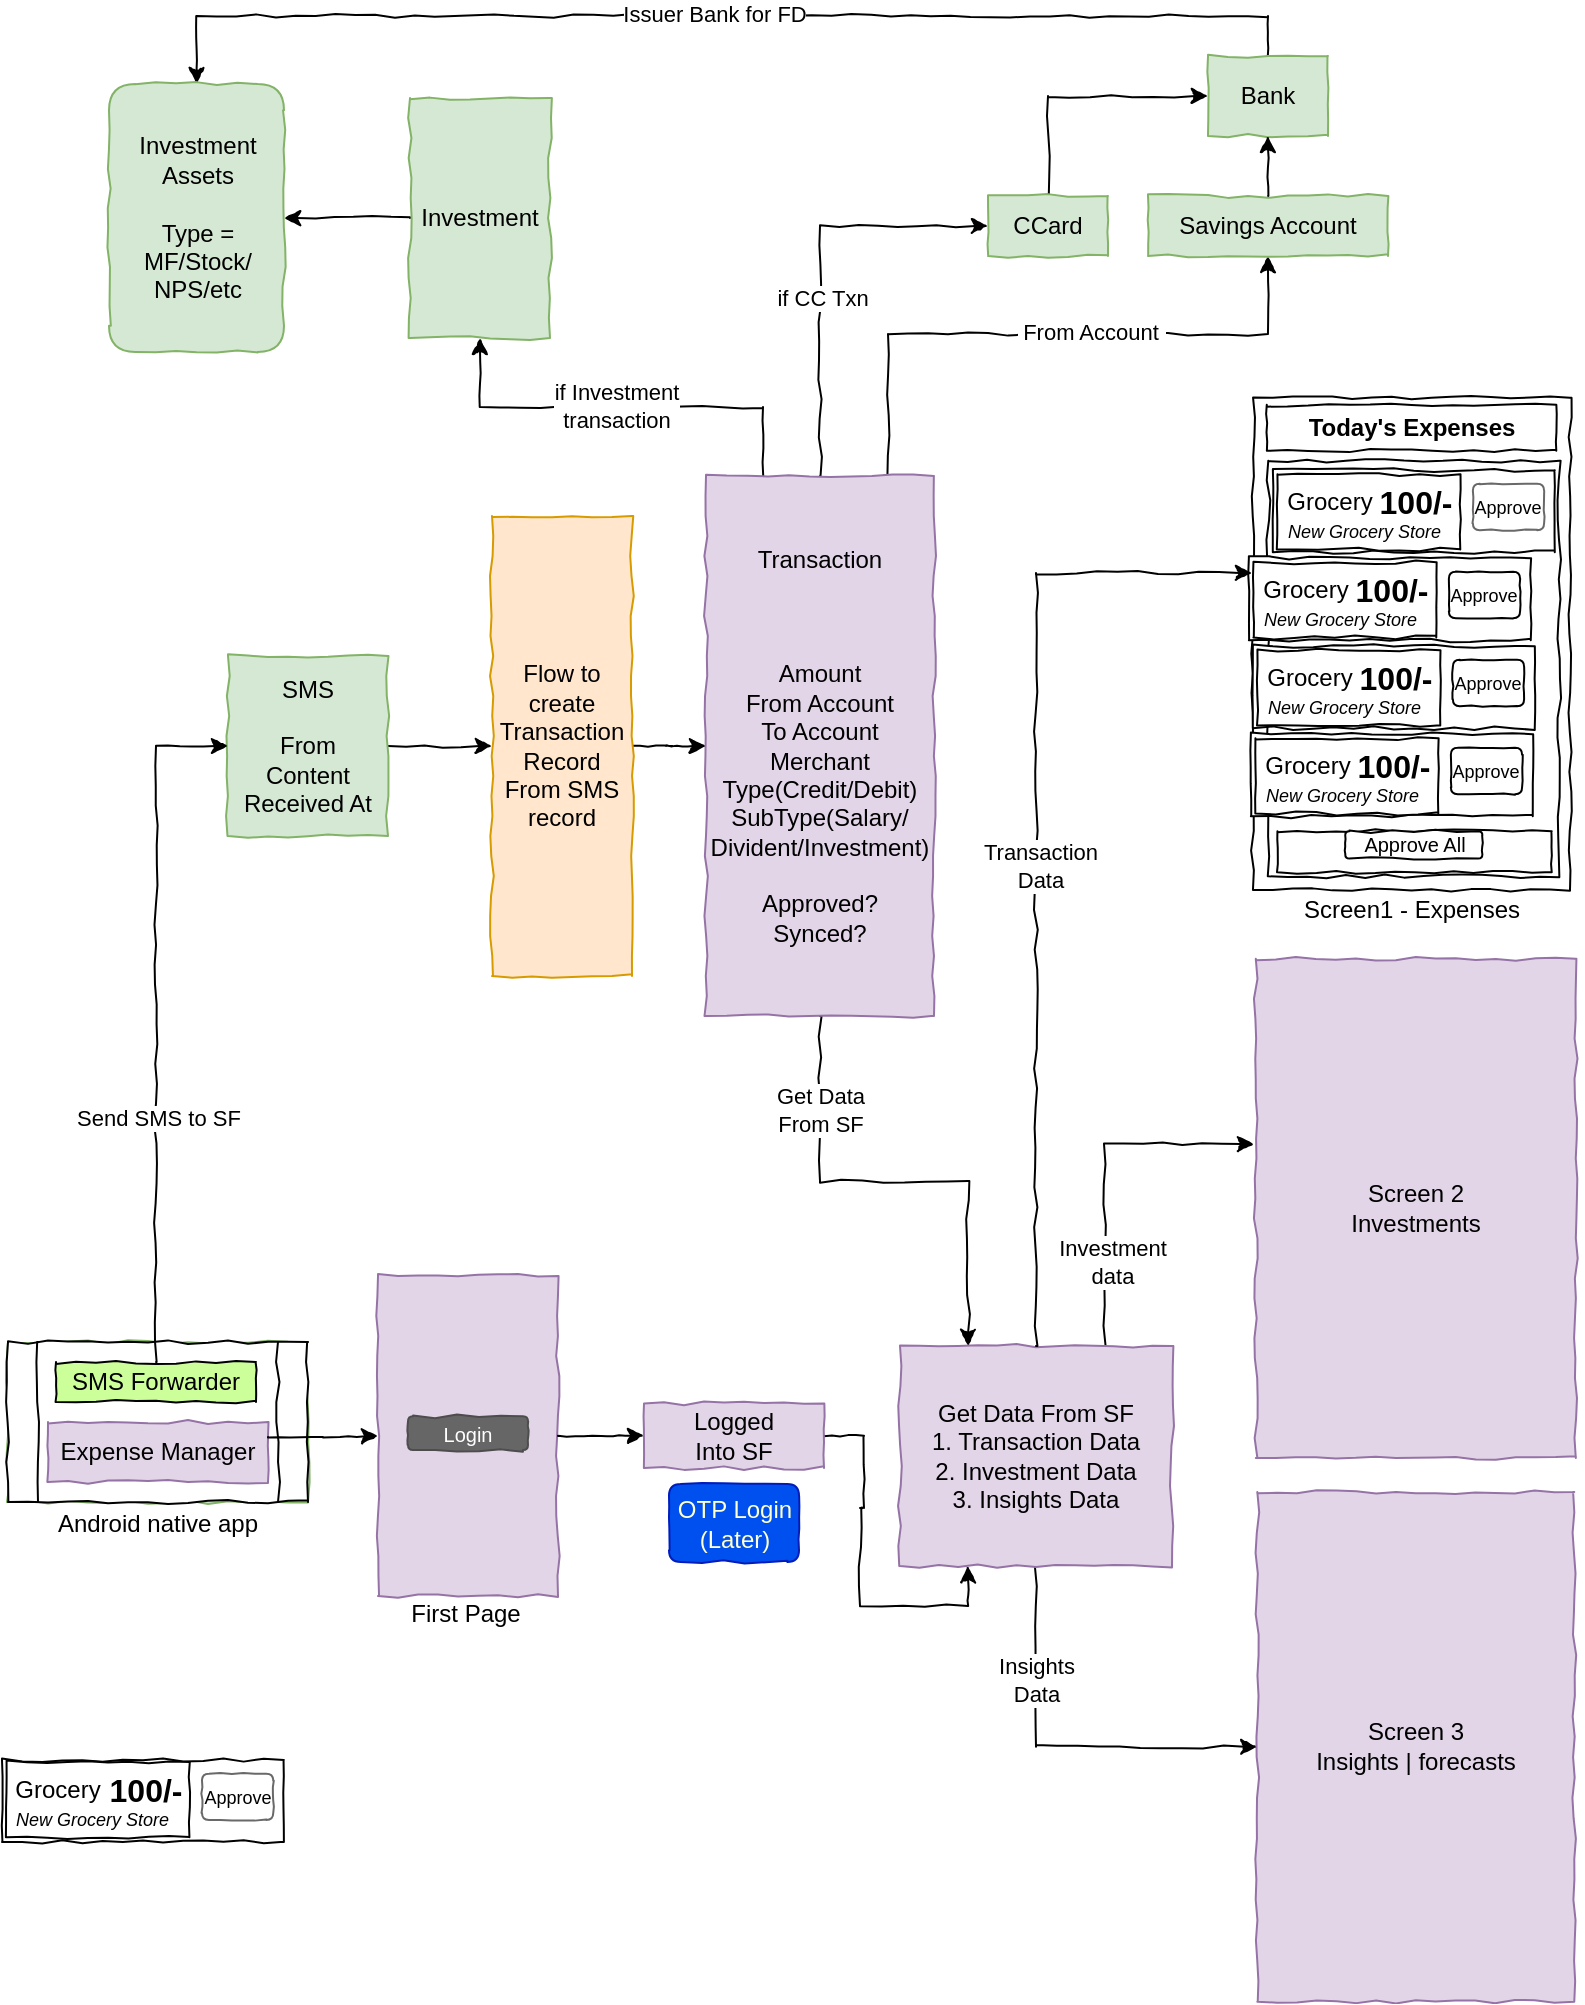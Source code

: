 <mxfile version="22.1.4" type="device">
  <diagram name="Page-1" id="QadR1Ws7vuWXgV3cEc7C">
    <mxGraphModel dx="2046" dy="625" grid="1" gridSize="10" guides="1" tooltips="1" connect="1" arrows="1" fold="1" page="1" pageScale="1" pageWidth="850" pageHeight="1100" math="0" shadow="0">
      <root>
        <mxCell id="0" />
        <mxCell id="1" parent="0" />
        <mxCell id="0C5rQX1WeQnibB30k9b2-212" style="edgeStyle=orthogonalEdgeStyle;rounded=0;orthogonalLoop=1;jettySize=auto;html=1;entryX=0.5;entryY=1;entryDx=0;entryDy=0;comic=1;exitX=0.75;exitY=0;exitDx=0;exitDy=0;" parent="1" source="0C5rQX1WeQnibB30k9b2-1" target="0C5rQX1WeQnibB30k9b2-9" edge="1">
          <mxGeometry relative="1" as="geometry">
            <mxPoint x="-390" y="230" as="sourcePoint" />
            <Array as="points">
              <mxPoint x="-400" y="271" />
              <mxPoint x="-400" y="200" />
              <mxPoint x="-210" y="200" />
            </Array>
          </mxGeometry>
        </mxCell>
        <mxCell id="0C5rQX1WeQnibB30k9b2-213" value="&amp;nbsp;From Account&amp;nbsp;" style="edgeLabel;html=1;align=center;verticalAlign=middle;resizable=0;points=[];comic=1;" parent="0C5rQX1WeQnibB30k9b2-212" vertex="1" connectable="0">
          <mxGeometry x="-0.076" y="-2" relative="1" as="geometry">
            <mxPoint x="36" y="-3" as="offset" />
          </mxGeometry>
        </mxCell>
        <mxCell id="0C5rQX1WeQnibB30k9b2-215" style="edgeStyle=orthogonalEdgeStyle;rounded=0;orthogonalLoop=1;jettySize=auto;html=1;exitX=0.5;exitY=0;exitDx=0;exitDy=0;entryX=0;entryY=0.5;entryDx=0;entryDy=0;comic=1;" parent="1" source="0C5rQX1WeQnibB30k9b2-1" target="0C5rQX1WeQnibB30k9b2-19" edge="1">
          <mxGeometry relative="1" as="geometry" />
        </mxCell>
        <mxCell id="0C5rQX1WeQnibB30k9b2-216" value="if CC Txn" style="edgeLabel;html=1;align=center;verticalAlign=middle;resizable=0;points=[];comic=1;" parent="0C5rQX1WeQnibB30k9b2-215" vertex="1" connectable="0">
          <mxGeometry x="-0.062" relative="1" as="geometry">
            <mxPoint x="1" y="9" as="offset" />
          </mxGeometry>
        </mxCell>
        <mxCell id="0C5rQX1WeQnibB30k9b2-217" style="edgeStyle=orthogonalEdgeStyle;rounded=0;orthogonalLoop=1;jettySize=auto;html=1;exitX=0.25;exitY=0;exitDx=0;exitDy=0;comic=1;" parent="1" source="0C5rQX1WeQnibB30k9b2-1" target="0C5rQX1WeQnibB30k9b2-17" edge="1">
          <mxGeometry relative="1" as="geometry" />
        </mxCell>
        <mxCell id="0C5rQX1WeQnibB30k9b2-218" value="if Investment &lt;br&gt;transaction" style="edgeLabel;html=1;align=center;verticalAlign=middle;resizable=0;points=[];comic=1;" parent="0C5rQX1WeQnibB30k9b2-217" vertex="1" connectable="0">
          <mxGeometry x="0.088" y="2" relative="1" as="geometry">
            <mxPoint x="6" y="-3" as="offset" />
          </mxGeometry>
        </mxCell>
        <mxCell id="fBebfW7BLfuO6a7bKw-b-72" style="edgeStyle=orthogonalEdgeStyle;rounded=0;orthogonalLoop=1;jettySize=auto;html=1;exitX=0.5;exitY=1;exitDx=0;exitDy=0;entryX=0.25;entryY=0;entryDx=0;entryDy=0;comic=1;" edge="1" parent="1" source="0C5rQX1WeQnibB30k9b2-1" target="0C5rQX1WeQnibB30k9b2-189">
          <mxGeometry relative="1" as="geometry" />
        </mxCell>
        <mxCell id="fBebfW7BLfuO6a7bKw-b-73" value="Get Data &lt;br&gt;From SF" style="edgeLabel;html=1;align=center;verticalAlign=middle;resizable=0;points=[];comic=1;" vertex="1" connectable="0" parent="fBebfW7BLfuO6a7bKw-b-72">
          <mxGeometry x="-0.362" relative="1" as="geometry">
            <mxPoint y="-29" as="offset" />
          </mxGeometry>
        </mxCell>
        <mxCell id="0C5rQX1WeQnibB30k9b2-1" value="Transaction&lt;br&gt;&lt;br&gt;&lt;br&gt;&lt;br&gt;Amount&lt;br&gt;From Account&lt;br style=&quot;border-color: var(--border-color);&quot;&gt;To Account&lt;br&gt;Merchant&lt;br style=&quot;border-color: var(--border-color);&quot;&gt;Type(Credit/Debit)&lt;br&gt;SubType(Salary/&lt;br style=&quot;border-color: var(--border-color);&quot;&gt;Divident/Investment)&lt;br&gt;&lt;br&gt;Approved?&lt;br&gt;Synced?" style="rounded=0;whiteSpace=wrap;html=1;comic=1;fillColor=#e1d5e7;strokeColor=#9673a6;" parent="1" vertex="1">
          <mxGeometry x="-491" y="271" width="114" height="270" as="geometry" />
        </mxCell>
        <mxCell id="fBebfW7BLfuO6a7bKw-b-70" style="edgeStyle=orthogonalEdgeStyle;rounded=0;orthogonalLoop=1;jettySize=auto;html=1;exitX=1;exitY=0.5;exitDx=0;exitDy=0;comic=1;" edge="1" parent="1" source="0C5rQX1WeQnibB30k9b2-2" target="0C5rQX1WeQnibB30k9b2-1">
          <mxGeometry relative="1" as="geometry">
            <mxPoint x="-500" y="406" as="targetPoint" />
          </mxGeometry>
        </mxCell>
        <mxCell id="0C5rQX1WeQnibB30k9b2-2" value="Flow to create Transaction Record From SMS record" style="rounded=0;whiteSpace=wrap;html=1;comic=1;fillColor=#ffe6cc;strokeColor=#d79b00;" parent="1" vertex="1">
          <mxGeometry x="-598" y="291" width="70" height="230" as="geometry" />
        </mxCell>
        <mxCell id="0C5rQX1WeQnibB30k9b2-102" style="edgeStyle=orthogonalEdgeStyle;rounded=0;orthogonalLoop=1;jettySize=auto;html=1;exitX=1;exitY=0.5;exitDx=0;exitDy=0;comic=1;" parent="1" source="0C5rQX1WeQnibB30k9b2-3" target="0C5rQX1WeQnibB30k9b2-2" edge="1">
          <mxGeometry relative="1" as="geometry" />
        </mxCell>
        <mxCell id="0C5rQX1WeQnibB30k9b2-3" value="SMS&lt;br&gt;&lt;br&gt;From&lt;br&gt;Content&lt;br&gt;Received At" style="rounded=0;whiteSpace=wrap;html=1;comic=1;fillColor=#d5e8d4;strokeColor=#82b366;" parent="1" vertex="1">
          <mxGeometry x="-730" y="361" width="80" height="90" as="geometry" />
        </mxCell>
        <mxCell id="0C5rQX1WeQnibB30k9b2-225" style="edgeStyle=orthogonalEdgeStyle;rounded=0;orthogonalLoop=1;jettySize=auto;html=1;exitX=0.5;exitY=0;exitDx=0;exitDy=0;entryX=0.5;entryY=0;entryDx=0;entryDy=0;comic=1;" parent="1" source="0C5rQX1WeQnibB30k9b2-8" target="0C5rQX1WeQnibB30k9b2-200" edge="1">
          <mxGeometry relative="1" as="geometry" />
        </mxCell>
        <mxCell id="0C5rQX1WeQnibB30k9b2-226" value="Issuer Bank for FD" style="edgeLabel;html=1;align=center;verticalAlign=middle;resizable=0;points=[];comic=1;" parent="0C5rQX1WeQnibB30k9b2-225" vertex="1" connectable="0">
          <mxGeometry x="0.008" y="1" relative="1" as="geometry">
            <mxPoint y="-2" as="offset" />
          </mxGeometry>
        </mxCell>
        <mxCell id="0C5rQX1WeQnibB30k9b2-8" value="Bank" style="rounded=0;whiteSpace=wrap;html=1;comic=1;fillColor=#d5e8d4;strokeColor=#82b366;" parent="1" vertex="1">
          <mxGeometry x="-240" y="61" width="60" height="40" as="geometry" />
        </mxCell>
        <mxCell id="0C5rQX1WeQnibB30k9b2-14" style="edgeStyle=orthogonalEdgeStyle;rounded=0;orthogonalLoop=1;jettySize=auto;html=1;exitX=0.5;exitY=0;exitDx=0;exitDy=0;entryX=0.5;entryY=1;entryDx=0;entryDy=0;comic=1;" parent="1" source="0C5rQX1WeQnibB30k9b2-9" target="0C5rQX1WeQnibB30k9b2-8" edge="1">
          <mxGeometry relative="1" as="geometry" />
        </mxCell>
        <mxCell id="0C5rQX1WeQnibB30k9b2-9" value="Savings Account" style="rounded=0;whiteSpace=wrap;html=1;comic=1;fillColor=#d5e8d4;strokeColor=#82b366;" parent="1" vertex="1">
          <mxGeometry x="-270" y="131" width="120" height="30" as="geometry" />
        </mxCell>
        <mxCell id="0C5rQX1WeQnibB30k9b2-209" style="edgeStyle=orthogonalEdgeStyle;rounded=0;orthogonalLoop=1;jettySize=auto;html=1;exitX=0;exitY=0.5;exitDx=0;exitDy=0;entryX=1;entryY=0.5;entryDx=0;entryDy=0;comic=1;" parent="1" source="0C5rQX1WeQnibB30k9b2-17" target="0C5rQX1WeQnibB30k9b2-200" edge="1">
          <mxGeometry relative="1" as="geometry" />
        </mxCell>
        <mxCell id="0C5rQX1WeQnibB30k9b2-17" value="Investment" style="rounded=0;whiteSpace=wrap;html=1;comic=1;fillColor=#d5e8d4;strokeColor=#82b366;" parent="1" vertex="1">
          <mxGeometry x="-639" y="82" width="70" height="120" as="geometry" />
        </mxCell>
        <mxCell id="0C5rQX1WeQnibB30k9b2-210" style="edgeStyle=orthogonalEdgeStyle;rounded=0;orthogonalLoop=1;jettySize=auto;html=1;exitX=0.5;exitY=0;exitDx=0;exitDy=0;entryX=0;entryY=0.5;entryDx=0;entryDy=0;comic=1;" parent="1" source="0C5rQX1WeQnibB30k9b2-19" target="0C5rQX1WeQnibB30k9b2-8" edge="1">
          <mxGeometry relative="1" as="geometry" />
        </mxCell>
        <mxCell id="0C5rQX1WeQnibB30k9b2-19" value="CCard" style="rounded=0;whiteSpace=wrap;html=1;comic=1;fillColor=#d5e8d4;strokeColor=#82b366;" parent="1" vertex="1">
          <mxGeometry x="-350" y="131" width="60" height="30" as="geometry" />
        </mxCell>
        <mxCell id="0C5rQX1WeQnibB30k9b2-103" value="" style="group;comic=1;fillColor=#d5e8d4;strokeColor=#82b366;" parent="1" vertex="1" connectable="0">
          <mxGeometry x="-840" y="704" width="150" height="80" as="geometry" />
        </mxCell>
        <mxCell id="0C5rQX1WeQnibB30k9b2-40" value="" style="shape=process;whiteSpace=wrap;html=1;backgroundOutline=1;comic=1;" parent="0C5rQX1WeQnibB30k9b2-103" vertex="1">
          <mxGeometry width="150" height="80" as="geometry" />
        </mxCell>
        <mxCell id="0C5rQX1WeQnibB30k9b2-7" value="Expense Manager" style="rounded=0;whiteSpace=wrap;html=1;comic=1;fillColor=#e1d5e7;strokeColor=#9673a6;" parent="0C5rQX1WeQnibB30k9b2-103" vertex="1">
          <mxGeometry x="20" y="40" width="110" height="30" as="geometry" />
        </mxCell>
        <mxCell id="0C5rQX1WeQnibB30k9b2-39" value="SMS Forwarder" style="rounded=0;whiteSpace=wrap;html=1;comic=1;gradientColor=none;fillColor=#CCFF99;" parent="0C5rQX1WeQnibB30k9b2-103" vertex="1">
          <mxGeometry x="24" y="10" width="100" height="20" as="geometry" />
        </mxCell>
        <mxCell id="0C5rQX1WeQnibB30k9b2-105" value="OTP Login (Later)" style="rounded=1;whiteSpace=wrap;html=1;fillColor=#0050ef;strokeColor=#001DBC;fontColor=#FFFFCC;comic=1;" parent="1" vertex="1">
          <mxGeometry x="-509.5" y="775" width="65" height="39" as="geometry" />
        </mxCell>
        <mxCell id="fBebfW7BLfuO6a7bKw-b-63" style="edgeStyle=orthogonalEdgeStyle;rounded=0;orthogonalLoop=1;jettySize=auto;html=1;exitX=1;exitY=0.5;exitDx=0;exitDy=0;comic=1;entryX=0.25;entryY=1;entryDx=0;entryDy=0;" edge="1" parent="1" source="0C5rQX1WeQnibB30k9b2-106" target="0C5rQX1WeQnibB30k9b2-189">
          <mxGeometry relative="1" as="geometry">
            <mxPoint x="-412" y="780" as="targetPoint" />
          </mxGeometry>
        </mxCell>
        <mxCell id="0C5rQX1WeQnibB30k9b2-106" value="Logged &lt;br&gt;Into SF" style="rounded=0;whiteSpace=wrap;html=1;comic=1;fillColor=#e1d5e7;strokeColor=#9673a6;" parent="1" vertex="1">
          <mxGeometry x="-522" y="734.72" width="90" height="32.28" as="geometry" />
        </mxCell>
        <mxCell id="0C5rQX1WeQnibB30k9b2-205" style="edgeStyle=orthogonalEdgeStyle;rounded=0;orthogonalLoop=1;jettySize=auto;html=1;exitX=0.5;exitY=1;exitDx=0;exitDy=0;entryX=0;entryY=0.5;entryDx=0;entryDy=0;comic=1;" parent="1" source="0C5rQX1WeQnibB30k9b2-189" target="fBebfW7BLfuO6a7bKw-b-43" edge="1">
          <mxGeometry relative="1" as="geometry" />
        </mxCell>
        <mxCell id="0C5rQX1WeQnibB30k9b2-206" value="Insights &lt;br&gt;Data" style="edgeLabel;html=1;align=center;verticalAlign=middle;resizable=0;points=[];comic=1;" parent="0C5rQX1WeQnibB30k9b2-205" vertex="1" connectable="0">
          <mxGeometry x="-0.242" y="1" relative="1" as="geometry">
            <mxPoint x="-1" y="-19" as="offset" />
          </mxGeometry>
        </mxCell>
        <mxCell id="fBebfW7BLfuO6a7bKw-b-74" style="edgeStyle=orthogonalEdgeStyle;rounded=0;orthogonalLoop=1;jettySize=auto;html=1;exitX=0.75;exitY=0;exitDx=0;exitDy=0;comic=1;entryX=-0.006;entryY=0.371;entryDx=0;entryDy=0;entryPerimeter=0;" edge="1" parent="1" source="0C5rQX1WeQnibB30k9b2-189" target="0C5rQX1WeQnibB30k9b2-204">
          <mxGeometry relative="1" as="geometry">
            <mxPoint x="-270" y="575" as="targetPoint" />
          </mxGeometry>
        </mxCell>
        <mxCell id="fBebfW7BLfuO6a7bKw-b-75" value="Investment&lt;br style=&quot;border-color: var(--border-color);&quot;&gt;data" style="edgeLabel;html=1;align=center;verticalAlign=middle;resizable=0;points=[];comic=1;" vertex="1" connectable="0" parent="fBebfW7BLfuO6a7bKw-b-74">
          <mxGeometry x="-0.332" y="1" relative="1" as="geometry">
            <mxPoint x="5" y="17" as="offset" />
          </mxGeometry>
        </mxCell>
        <mxCell id="0C5rQX1WeQnibB30k9b2-189" value="Get Data From SF&lt;br&gt;1. Transaction Data&lt;br&gt;2. Investment Data&lt;br&gt;3. Insights Data" style="rounded=0;align=center;html=1;whiteSpace=wrap;comic=1;fillColor=#e1d5e7;strokeColor=#9673a6;" parent="1" vertex="1">
          <mxGeometry x="-394" y="706" width="136" height="110" as="geometry" />
        </mxCell>
        <mxCell id="0C5rQX1WeQnibB30k9b2-200" value="Investment Assets&lt;br&gt;&lt;br&gt;Type = MF/Stock/&lt;br&gt;NPS/etc" style="rounded=1;whiteSpace=wrap;html=1;comic=1;fillColor=#d5e8d4;strokeColor=#82b366;" parent="1" vertex="1">
          <mxGeometry x="-789.5" y="75" width="87.5" height="134" as="geometry" />
        </mxCell>
        <mxCell id="0C5rQX1WeQnibB30k9b2-204" value="Screen 2&lt;br&gt;Investments" style="rounded=0;whiteSpace=wrap;html=1;comic=1;fillColor=#e1d5e7;strokeColor=#9673a6;" parent="1" vertex="1">
          <mxGeometry x="-216.1" y="512.42" width="160" height="249.58" as="geometry" />
        </mxCell>
        <mxCell id="0C5rQX1WeQnibB30k9b2-221" value="" style="group;comic=1;shadow=1;" parent="1" vertex="1" connectable="0">
          <mxGeometry x="-219" y="225" width="160" height="269" as="geometry" />
        </mxCell>
        <mxCell id="0C5rQX1WeQnibB30k9b2-111" value="" style="group;comic=1;" parent="0C5rQX1WeQnibB30k9b2-221" vertex="1" connectable="0">
          <mxGeometry width="160" height="252.978" as="geometry" />
        </mxCell>
        <mxCell id="0C5rQX1WeQnibB30k9b2-108" value="" style="rounded=0;whiteSpace=wrap;html=1;comic=1;" parent="0C5rQX1WeQnibB30k9b2-111" vertex="1">
          <mxGeometry x="1.524" y="6.837" width="158.476" height="246.141" as="geometry" />
        </mxCell>
        <mxCell id="0C5rQX1WeQnibB30k9b2-109" value="" style="rounded=0;whiteSpace=wrap;html=1;comic=1;" parent="0C5rQX1WeQnibB30k9b2-111" vertex="1">
          <mxGeometry x="8.381" y="10.401" width="144.762" height="22.998" as="geometry" />
        </mxCell>
        <mxCell id="0C5rQX1WeQnibB30k9b2-110" value="" style="rounded=0;whiteSpace=wrap;html=1;comic=1;" parent="0C5rQX1WeQnibB30k9b2-111" vertex="1">
          <mxGeometry x="9.143" y="38.33" width="145.524" height="207.811" as="geometry" />
        </mxCell>
        <mxCell id="0C5rQX1WeQnibB30k9b2-139" value="" style="group;comic=1;" parent="0C5rQX1WeQnibB30k9b2-111" vertex="1" connectable="0">
          <mxGeometry x="11.429" y="43.075" width="140.952" height="41.023" as="geometry" />
        </mxCell>
        <mxCell id="0C5rQX1WeQnibB30k9b2-116" value="" style="rounded=0;whiteSpace=wrap;html=1;comic=1;" parent="0C5rQX1WeQnibB30k9b2-139" vertex="1">
          <mxGeometry width="140.952" height="41.023" as="geometry" />
        </mxCell>
        <mxCell id="0C5rQX1WeQnibB30k9b2-117" value="" style="rounded=0;whiteSpace=wrap;html=1;comic=1;" parent="0C5rQX1WeQnibB30k9b2-139" vertex="1">
          <mxGeometry x="2.286" y="2.051" width="91.429" height="37.605" as="geometry" />
        </mxCell>
        <mxCell id="0C5rQX1WeQnibB30k9b2-118" value="&lt;font style=&quot;font-size: 9px;&quot;&gt;Approve&lt;/font&gt;" style="rounded=1;html=1;shadow=0;dashed=0;whiteSpace=wrap;fontSize=10;align=center;comic=1;strokeColor=#6a6868;" parent="0C5rQX1WeQnibB30k9b2-139" vertex="1">
          <mxGeometry x="100" y="6.84" width="35.62" height="23.16" as="geometry" />
        </mxCell>
        <mxCell id="0C5rQX1WeQnibB30k9b2-119" value="&lt;font style=&quot;font-size: 12px;&quot;&gt;Grocery&lt;/font&gt;" style="text;html=1;align=center;verticalAlign=middle;whiteSpace=wrap;rounded=0;fontSize=15;comic=1;" parent="0C5rQX1WeQnibB30k9b2-139" vertex="1">
          <mxGeometry x="5.333" y="4.102" width="45.714" height="20.512" as="geometry" />
        </mxCell>
        <mxCell id="0C5rQX1WeQnibB30k9b2-120" value="&lt;font size=&quot;1&quot; style=&quot;&quot;&gt;&lt;b style=&quot;font-size: 16px;&quot;&gt;100/-&lt;/b&gt;&lt;/font&gt;" style="text;html=1;align=center;verticalAlign=middle;whiteSpace=wrap;rounded=0;fontSize=20;comic=1;" parent="0C5rQX1WeQnibB30k9b2-139" vertex="1">
          <mxGeometry x="48.762" y="4.102" width="45.714" height="20.512" as="geometry" />
        </mxCell>
        <mxCell id="0C5rQX1WeQnibB30k9b2-130" value="&lt;font style=&quot;font-size: 9px;&quot;&gt;New Grocery Store&lt;/font&gt;" style="text;html=1;align=left;verticalAlign=middle;whiteSpace=wrap;rounded=0;fontStyle=2;comic=1;" parent="0C5rQX1WeQnibB30k9b2-139" vertex="1">
          <mxGeometry x="5.095" y="22.93" width="83.81" height="13.674" as="geometry" />
        </mxCell>
        <mxCell id="0C5rQX1WeQnibB30k9b2-156" value="" style="group;comic=1;" parent="0C5rQX1WeQnibB30k9b2-111" vertex="1" connectable="0">
          <mxGeometry x="11.429" y="175.717" width="140.952" height="68.372" as="geometry" />
        </mxCell>
        <mxCell id="0C5rQX1WeQnibB30k9b2-179" value="" style="rounded=0;whiteSpace=wrap;html=1;comic=1;" parent="0C5rQX1WeQnibB30k9b2-156" vertex="1">
          <mxGeometry x="2.286" y="47.861" width="137.143" height="20.512" as="geometry" />
        </mxCell>
        <mxCell id="0C5rQX1WeQnibB30k9b2-170" value="Approve All" style="rounded=1;html=1;shadow=0;dashed=0;whiteSpace=wrap;fontSize=10;align=center;comic=1;" parent="0C5rQX1WeQnibB30k9b2-156" vertex="1">
          <mxGeometry x="36.19" y="47.861" width="68.571" height="13.674" as="geometry" />
        </mxCell>
        <mxCell id="0C5rQX1WeQnibB30k9b2-178" value="Today&#39;s Expenses" style="text;html=1;align=center;verticalAlign=middle;whiteSpace=wrap;rounded=0;fontStyle=1;comic=1;" parent="0C5rQX1WeQnibB30k9b2-111" vertex="1">
          <mxGeometry x="21.752" y="11.644" width="118.095" height="20.512" as="geometry" />
        </mxCell>
        <mxCell id="0C5rQX1WeQnibB30k9b2-202" value="Screen1 - Expenses" style="text;html=1;align=center;verticalAlign=middle;whiteSpace=wrap;rounded=0;comic=1;" parent="0C5rQX1WeQnibB30k9b2-221" vertex="1">
          <mxGeometry x="17" y="254.98" width="128" height="16.02" as="geometry" />
        </mxCell>
        <mxCell id="fBebfW7BLfuO6a7bKw-b-2" value="Android native app" style="text;html=1;strokeColor=none;fillColor=none;align=center;verticalAlign=middle;whiteSpace=wrap;rounded=0;comic=1;" vertex="1" parent="1">
          <mxGeometry x="-825" y="785" width="120" height="19" as="geometry" />
        </mxCell>
        <mxCell id="0C5rQX1WeQnibB30k9b2-41" style="edgeStyle=orthogonalEdgeStyle;rounded=0;orthogonalLoop=1;jettySize=auto;html=1;exitX=0.5;exitY=0;exitDx=0;exitDy=0;entryX=0;entryY=0.5;entryDx=0;entryDy=0;comic=1;" parent="1" source="0C5rQX1WeQnibB30k9b2-39" target="0C5rQX1WeQnibB30k9b2-3" edge="1">
          <mxGeometry relative="1" as="geometry" />
        </mxCell>
        <mxCell id="fBebfW7BLfuO6a7bKw-b-3" value="Send SMS to SF" style="edgeLabel;html=1;align=center;verticalAlign=middle;resizable=0;points=[];comic=1;" vertex="1" connectable="0" parent="0C5rQX1WeQnibB30k9b2-41">
          <mxGeometry x="-0.287" y="-1" relative="1" as="geometry">
            <mxPoint as="offset" />
          </mxGeometry>
        </mxCell>
        <mxCell id="fBebfW7BLfuO6a7bKw-b-4" style="edgeStyle=orthogonalEdgeStyle;rounded=0;orthogonalLoop=1;jettySize=auto;html=1;exitX=1;exitY=0.25;exitDx=0;exitDy=0;entryX=0;entryY=0.5;entryDx=0;entryDy=0;comic=1;" edge="1" parent="1" source="0C5rQX1WeQnibB30k9b2-7" target="0C5rQX1WeQnibB30k9b2-44">
          <mxGeometry relative="1" as="geometry" />
        </mxCell>
        <mxCell id="fBebfW7BLfuO6a7bKw-b-7" value="" style="group;comic=1;" vertex="1" connectable="0" parent="1">
          <mxGeometry x="-219.571" y="312.075" width="140.952" height="41.023" as="geometry" />
        </mxCell>
        <mxCell id="fBebfW7BLfuO6a7bKw-b-8" value="" style="rounded=0;whiteSpace=wrap;html=1;comic=1;" vertex="1" parent="fBebfW7BLfuO6a7bKw-b-7">
          <mxGeometry width="140.952" height="41.023" as="geometry" />
        </mxCell>
        <mxCell id="fBebfW7BLfuO6a7bKw-b-9" value="" style="rounded=0;whiteSpace=wrap;html=1;comic=1;" vertex="1" parent="fBebfW7BLfuO6a7bKw-b-7">
          <mxGeometry x="2.286" y="2.051" width="91.429" height="37.605" as="geometry" />
        </mxCell>
        <mxCell id="fBebfW7BLfuO6a7bKw-b-10" value="&lt;font style=&quot;font-size: 9px;&quot;&gt;Approve&lt;/font&gt;" style="rounded=1;html=1;shadow=0;dashed=0;whiteSpace=wrap;fontSize=10;align=center;comic=1;" vertex="1" parent="fBebfW7BLfuO6a7bKw-b-7">
          <mxGeometry x="100" y="6.84" width="35.62" height="23.16" as="geometry" />
        </mxCell>
        <mxCell id="fBebfW7BLfuO6a7bKw-b-11" value="&lt;font style=&quot;font-size: 12px;&quot;&gt;Grocery&lt;/font&gt;" style="text;html=1;align=center;verticalAlign=middle;whiteSpace=wrap;rounded=0;fontSize=15;comic=1;" vertex="1" parent="fBebfW7BLfuO6a7bKw-b-7">
          <mxGeometry x="5.333" y="4.102" width="45.714" height="20.512" as="geometry" />
        </mxCell>
        <mxCell id="fBebfW7BLfuO6a7bKw-b-12" value="&lt;font size=&quot;1&quot; style=&quot;&quot;&gt;&lt;b style=&quot;font-size: 16px;&quot;&gt;100/-&lt;/b&gt;&lt;/font&gt;" style="text;html=1;align=center;verticalAlign=middle;whiteSpace=wrap;rounded=0;fontSize=20;comic=1;" vertex="1" parent="fBebfW7BLfuO6a7bKw-b-7">
          <mxGeometry x="48.762" y="4.102" width="45.714" height="20.512" as="geometry" />
        </mxCell>
        <mxCell id="fBebfW7BLfuO6a7bKw-b-13" value="&lt;font style=&quot;font-size: 9px;&quot;&gt;New Grocery Store&lt;/font&gt;" style="text;html=1;align=left;verticalAlign=middle;whiteSpace=wrap;rounded=0;fontStyle=2;comic=1;" vertex="1" parent="fBebfW7BLfuO6a7bKw-b-7">
          <mxGeometry x="5.095" y="22.93" width="83.81" height="13.674" as="geometry" />
        </mxCell>
        <mxCell id="fBebfW7BLfuO6a7bKw-b-14" value="" style="group;comic=1;" vertex="1" connectable="0" parent="1">
          <mxGeometry x="-217.571" y="356.075" width="140.952" height="41.023" as="geometry" />
        </mxCell>
        <mxCell id="fBebfW7BLfuO6a7bKw-b-15" value="" style="rounded=0;whiteSpace=wrap;html=1;comic=1;" vertex="1" parent="fBebfW7BLfuO6a7bKw-b-14">
          <mxGeometry width="140.952" height="41.023" as="geometry" />
        </mxCell>
        <mxCell id="fBebfW7BLfuO6a7bKw-b-16" value="" style="rounded=0;whiteSpace=wrap;html=1;comic=1;" vertex="1" parent="fBebfW7BLfuO6a7bKw-b-14">
          <mxGeometry x="2.286" y="2.051" width="91.429" height="37.605" as="geometry" />
        </mxCell>
        <mxCell id="fBebfW7BLfuO6a7bKw-b-17" value="&lt;font style=&quot;font-size: 9px;&quot;&gt;Approve&lt;/font&gt;" style="rounded=1;html=1;shadow=0;dashed=0;whiteSpace=wrap;fontSize=10;align=center;comic=1;" vertex="1" parent="fBebfW7BLfuO6a7bKw-b-14">
          <mxGeometry x="100" y="6.84" width="35.62" height="23.16" as="geometry" />
        </mxCell>
        <mxCell id="fBebfW7BLfuO6a7bKw-b-18" value="&lt;font style=&quot;font-size: 12px;&quot;&gt;Grocery&lt;/font&gt;" style="text;html=1;align=center;verticalAlign=middle;whiteSpace=wrap;rounded=0;fontSize=15;comic=1;" vertex="1" parent="fBebfW7BLfuO6a7bKw-b-14">
          <mxGeometry x="5.333" y="4.102" width="45.714" height="20.512" as="geometry" />
        </mxCell>
        <mxCell id="fBebfW7BLfuO6a7bKw-b-19" value="&lt;font size=&quot;1&quot; style=&quot;&quot;&gt;&lt;b style=&quot;font-size: 16px;&quot;&gt;100/-&lt;/b&gt;&lt;/font&gt;" style="text;html=1;align=center;verticalAlign=middle;whiteSpace=wrap;rounded=0;fontSize=20;comic=1;" vertex="1" parent="fBebfW7BLfuO6a7bKw-b-14">
          <mxGeometry x="48.762" y="4.102" width="45.714" height="20.512" as="geometry" />
        </mxCell>
        <mxCell id="fBebfW7BLfuO6a7bKw-b-20" value="&lt;font style=&quot;font-size: 9px;&quot;&gt;New Grocery Store&lt;/font&gt;" style="text;html=1;align=left;verticalAlign=middle;whiteSpace=wrap;rounded=0;fontStyle=2;comic=1;" vertex="1" parent="fBebfW7BLfuO6a7bKw-b-14">
          <mxGeometry x="5.095" y="22.93" width="83.81" height="13.674" as="geometry" />
        </mxCell>
        <mxCell id="fBebfW7BLfuO6a7bKw-b-21" value="" style="group;comic=1;" vertex="1" connectable="0" parent="1">
          <mxGeometry x="-218.571" y="400.075" width="140.952" height="41.023" as="geometry" />
        </mxCell>
        <mxCell id="fBebfW7BLfuO6a7bKw-b-22" value="" style="rounded=0;whiteSpace=wrap;html=1;comic=1;" vertex="1" parent="fBebfW7BLfuO6a7bKw-b-21">
          <mxGeometry width="140.952" height="41.023" as="geometry" />
        </mxCell>
        <mxCell id="fBebfW7BLfuO6a7bKw-b-23" value="" style="rounded=0;whiteSpace=wrap;html=1;comic=1;" vertex="1" parent="fBebfW7BLfuO6a7bKw-b-21">
          <mxGeometry x="2.286" y="2.051" width="91.429" height="37.605" as="geometry" />
        </mxCell>
        <mxCell id="fBebfW7BLfuO6a7bKw-b-24" value="&lt;font style=&quot;font-size: 9px;&quot;&gt;Approve&lt;/font&gt;" style="rounded=1;html=1;shadow=0;dashed=0;whiteSpace=wrap;fontSize=10;align=center;comic=1;" vertex="1" parent="fBebfW7BLfuO6a7bKw-b-21">
          <mxGeometry x="100" y="6.84" width="35.62" height="23.16" as="geometry" />
        </mxCell>
        <mxCell id="fBebfW7BLfuO6a7bKw-b-25" value="&lt;font style=&quot;font-size: 12px;&quot;&gt;Grocery&lt;/font&gt;" style="text;html=1;align=center;verticalAlign=middle;whiteSpace=wrap;rounded=0;fontSize=15;comic=1;" vertex="1" parent="fBebfW7BLfuO6a7bKw-b-21">
          <mxGeometry x="5.333" y="4.102" width="45.714" height="20.512" as="geometry" />
        </mxCell>
        <mxCell id="fBebfW7BLfuO6a7bKw-b-26" value="&lt;font size=&quot;1&quot; style=&quot;&quot;&gt;&lt;b style=&quot;font-size: 16px;&quot;&gt;100/-&lt;/b&gt;&lt;/font&gt;" style="text;html=1;align=center;verticalAlign=middle;whiteSpace=wrap;rounded=0;fontSize=20;comic=1;" vertex="1" parent="fBebfW7BLfuO6a7bKw-b-21">
          <mxGeometry x="48.762" y="4.102" width="45.714" height="20.512" as="geometry" />
        </mxCell>
        <mxCell id="fBebfW7BLfuO6a7bKw-b-27" value="&lt;font style=&quot;font-size: 9px;&quot;&gt;New Grocery Store&lt;/font&gt;" style="text;html=1;align=left;verticalAlign=middle;whiteSpace=wrap;rounded=0;fontStyle=2;comic=1;" vertex="1" parent="fBebfW7BLfuO6a7bKw-b-21">
          <mxGeometry x="5.095" y="22.93" width="83.81" height="13.674" as="geometry" />
        </mxCell>
        <mxCell id="fBebfW7BLfuO6a7bKw-b-43" value="Screen 3&lt;br&gt;Insights | forecasts" style="rounded=0;whiteSpace=wrap;html=1;comic=1;fillColor=#e1d5e7;strokeColor=#9673a6;" vertex="1" parent="1">
          <mxGeometry x="-215.34" y="779" width="158.48" height="254.86" as="geometry" />
        </mxCell>
        <mxCell id="fBebfW7BLfuO6a7bKw-b-48" value="" style="group;comic=1;" vertex="1" connectable="0" parent="1">
          <mxGeometry x="-639" y="671" width="90" height="160" as="geometry" />
        </mxCell>
        <mxCell id="0C5rQX1WeQnibB30k9b2-44" value="" style="rounded=0;whiteSpace=wrap;html=1;comic=1;fillColor=#e1d5e7;strokeColor=#9673a6;" parent="fBebfW7BLfuO6a7bKw-b-48" vertex="1">
          <mxGeometry x="-16" width="90" height="160" as="geometry" />
        </mxCell>
        <mxCell id="0C5rQX1WeQnibB30k9b2-104" value="Login" style="rounded=1;html=1;shadow=0;dashed=0;whiteSpace=wrap;fontSize=10;fillColor=#666666;align=center;strokeColor=#4D4D4D;fontColor=#ffffff;comic=1;" parent="fBebfW7BLfuO6a7bKw-b-48" vertex="1">
          <mxGeometry x="-1" y="70.12" width="60" height="16.88" as="geometry" />
        </mxCell>
        <mxCell id="fBebfW7BLfuO6a7bKw-b-49" value="" style="group;comic=1;" vertex="1" connectable="0" parent="1">
          <mxGeometry x="-843.001" y="912.005" width="140.952" height="41.023" as="geometry" />
        </mxCell>
        <mxCell id="fBebfW7BLfuO6a7bKw-b-50" value="" style="rounded=0;whiteSpace=wrap;html=1;comic=1;" vertex="1" parent="fBebfW7BLfuO6a7bKw-b-49">
          <mxGeometry y="1" width="140.952" height="41.023" as="geometry" />
        </mxCell>
        <mxCell id="fBebfW7BLfuO6a7bKw-b-51" value="" style="rounded=0;whiteSpace=wrap;html=1;comic=1;" vertex="1" parent="fBebfW7BLfuO6a7bKw-b-49">
          <mxGeometry x="2.286" y="2.051" width="91.429" height="37.605" as="geometry" />
        </mxCell>
        <mxCell id="fBebfW7BLfuO6a7bKw-b-52" value="&lt;font style=&quot;font-size: 9px;&quot;&gt;Approve&lt;/font&gt;" style="rounded=1;html=1;shadow=0;dashed=0;whiteSpace=wrap;fontSize=10;align=center;comic=1;strokeColor=#6a6868;" vertex="1" parent="fBebfW7BLfuO6a7bKw-b-49">
          <mxGeometry x="100" y="7.84" width="35.62" height="23.16" as="geometry" />
        </mxCell>
        <mxCell id="fBebfW7BLfuO6a7bKw-b-53" value="&lt;font style=&quot;font-size: 12px;&quot;&gt;Grocery&lt;/font&gt;" style="text;html=1;align=center;verticalAlign=middle;whiteSpace=wrap;rounded=0;fontSize=15;comic=1;" vertex="1" parent="fBebfW7BLfuO6a7bKw-b-49">
          <mxGeometry x="5.333" y="4.102" width="45.714" height="20.512" as="geometry" />
        </mxCell>
        <mxCell id="fBebfW7BLfuO6a7bKw-b-54" value="&lt;font size=&quot;1&quot; style=&quot;&quot;&gt;&lt;b style=&quot;font-size: 16px;&quot;&gt;100/-&lt;/b&gt;&lt;/font&gt;" style="text;html=1;align=center;verticalAlign=middle;whiteSpace=wrap;rounded=0;fontSize=20;comic=1;" vertex="1" parent="fBebfW7BLfuO6a7bKw-b-49">
          <mxGeometry x="48.762" y="4.102" width="45.714" height="20.512" as="geometry" />
        </mxCell>
        <mxCell id="fBebfW7BLfuO6a7bKw-b-55" value="&lt;font style=&quot;font-size: 9px;&quot;&gt;New Grocery Store&lt;/font&gt;" style="text;html=1;align=left;verticalAlign=middle;whiteSpace=wrap;rounded=0;fontStyle=2;comic=1;" vertex="1" parent="fBebfW7BLfuO6a7bKw-b-49">
          <mxGeometry x="5.095" y="22.93" width="83.81" height="13.674" as="geometry" />
        </mxCell>
        <mxCell id="fBebfW7BLfuO6a7bKw-b-60" value="First Page" style="text;html=1;strokeColor=none;fillColor=none;align=center;verticalAlign=middle;whiteSpace=wrap;rounded=0;comic=1;" vertex="1" parent="1">
          <mxGeometry x="-671" y="830" width="120" height="19" as="geometry" />
        </mxCell>
        <mxCell id="fBebfW7BLfuO6a7bKw-b-64" style="edgeStyle=orthogonalEdgeStyle;rounded=0;orthogonalLoop=1;jettySize=auto;html=1;exitX=1;exitY=0.5;exitDx=0;exitDy=0;comic=1;" edge="1" parent="1" source="0C5rQX1WeQnibB30k9b2-44" target="0C5rQX1WeQnibB30k9b2-106">
          <mxGeometry relative="1" as="geometry" />
        </mxCell>
        <mxCell id="fBebfW7BLfuO6a7bKw-b-76" style="edgeStyle=orthogonalEdgeStyle;rounded=0;orthogonalLoop=1;jettySize=auto;html=1;exitX=0.5;exitY=0;exitDx=0;exitDy=0;entryX=-0.003;entryY=0.356;entryDx=0;entryDy=0;entryPerimeter=0;comic=1;" edge="1" parent="1" source="0C5rQX1WeQnibB30k9b2-189" target="0C5rQX1WeQnibB30k9b2-108">
          <mxGeometry relative="1" as="geometry" />
        </mxCell>
        <mxCell id="fBebfW7BLfuO6a7bKw-b-77" value="Transaction&lt;br style=&quot;border-color: var(--border-color);&quot;&gt;Data" style="edgeLabel;html=1;align=center;verticalAlign=middle;resizable=0;points=[];" vertex="1" connectable="0" parent="fBebfW7BLfuO6a7bKw-b-76">
          <mxGeometry x="-0.024" y="1" relative="1" as="geometry">
            <mxPoint x="3" y="1" as="offset" />
          </mxGeometry>
        </mxCell>
      </root>
    </mxGraphModel>
  </diagram>
</mxfile>
